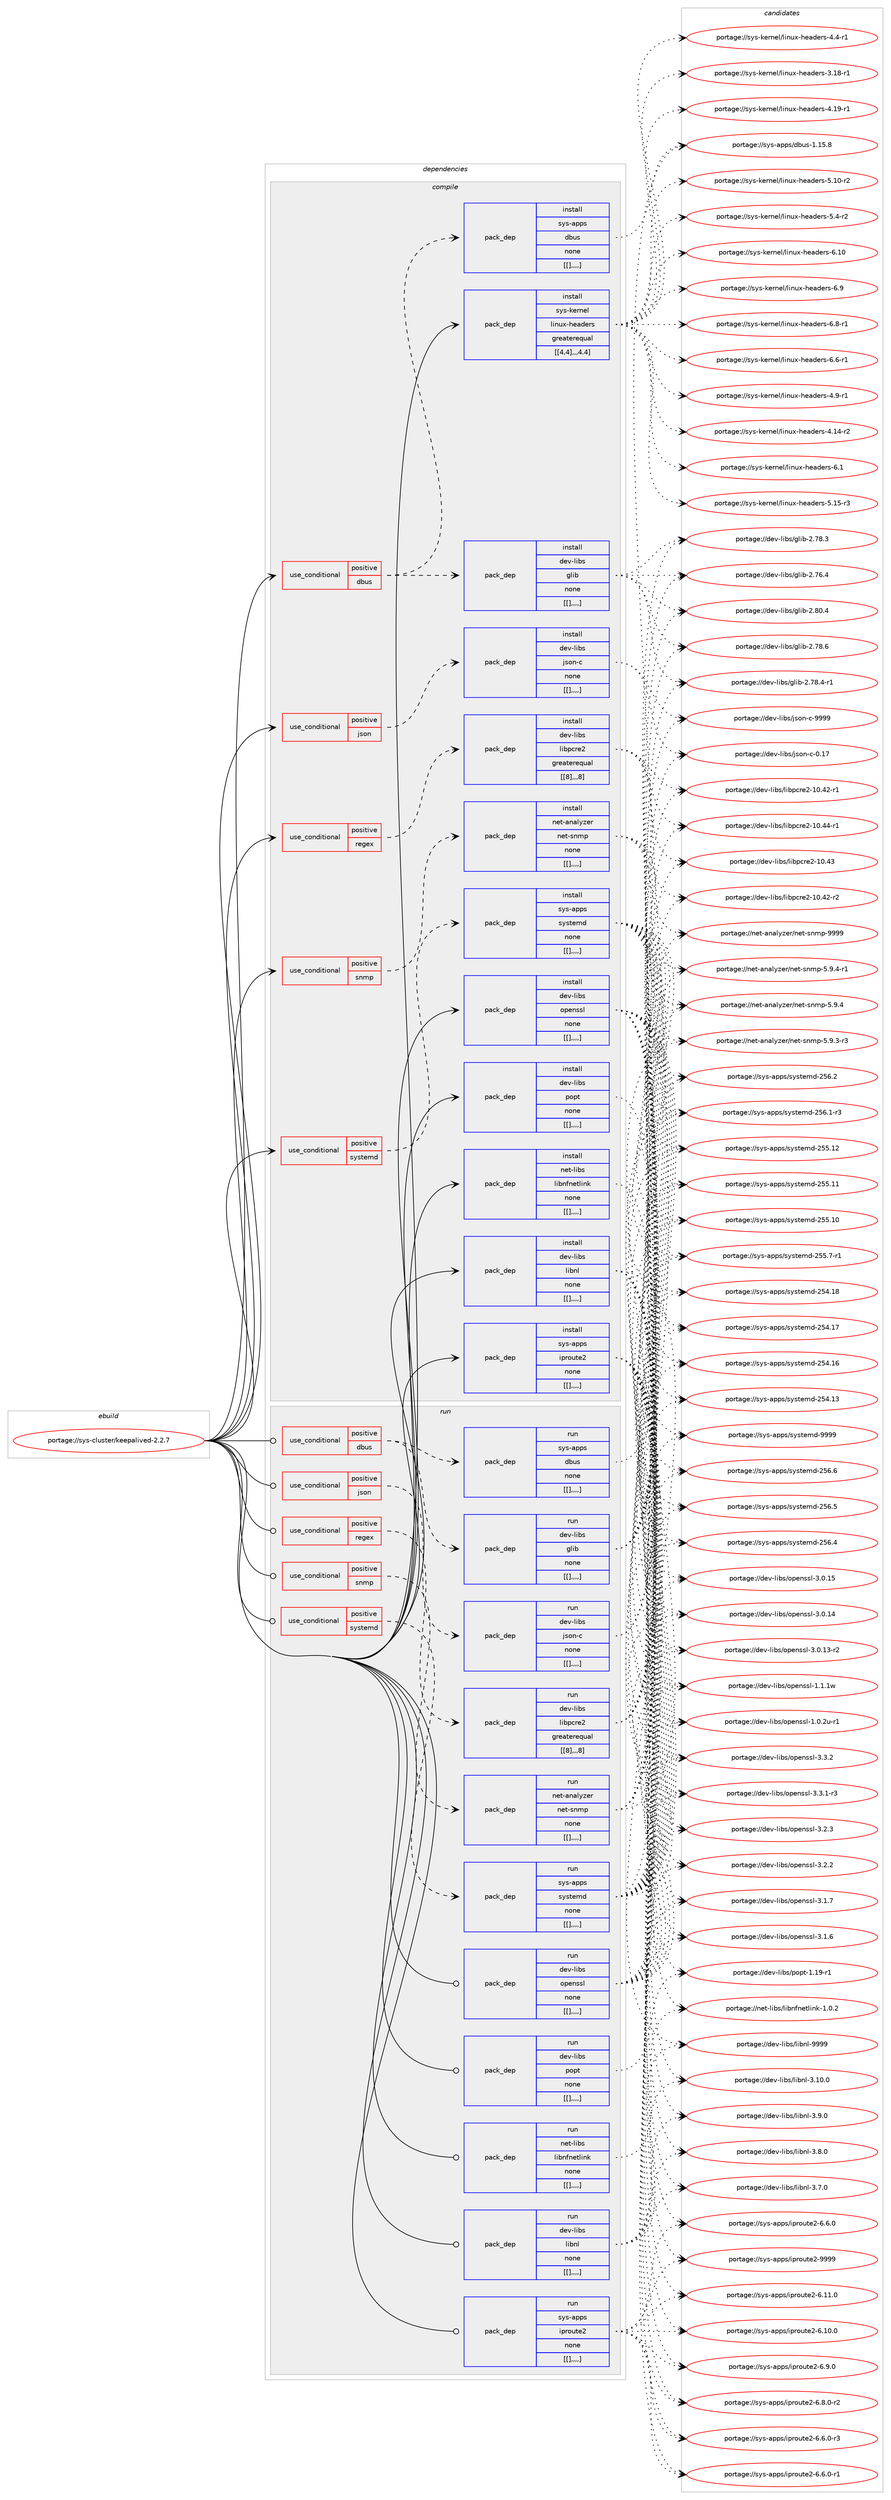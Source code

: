 digraph prolog {

# *************
# Graph options
# *************

newrank=true;
concentrate=true;
compound=true;
graph [rankdir=LR,fontname=Helvetica,fontsize=10,ranksep=1.5];#, ranksep=2.5, nodesep=0.2];
edge  [arrowhead=vee];
node  [fontname=Helvetica,fontsize=10];

# **********
# The ebuild
# **********

subgraph cluster_leftcol {
color=gray;
label=<<i>ebuild</i>>;
id [label="portage://sys-cluster/keepalived-2.2.7", color=red, width=4, href="../sys-cluster/keepalived-2.2.7.svg"];
}

# ****************
# The dependencies
# ****************

subgraph cluster_midcol {
color=gray;
label=<<i>dependencies</i>>;
subgraph cluster_compile {
fillcolor="#eeeeee";
style=filled;
label=<<i>compile</i>>;
subgraph cond8919 {
dependency23572 [label=<<TABLE BORDER="0" CELLBORDER="1" CELLSPACING="0" CELLPADDING="4"><TR><TD ROWSPAN="3" CELLPADDING="10">use_conditional</TD></TR><TR><TD>positive</TD></TR><TR><TD>dbus</TD></TR></TABLE>>, shape=none, color=red];
subgraph pack14589 {
dependency23573 [label=<<TABLE BORDER="0" CELLBORDER="1" CELLSPACING="0" CELLPADDING="4" WIDTH="220"><TR><TD ROWSPAN="6" CELLPADDING="30">pack_dep</TD></TR><TR><TD WIDTH="110">install</TD></TR><TR><TD>sys-apps</TD></TR><TR><TD>dbus</TD></TR><TR><TD>none</TD></TR><TR><TD>[[],,,,]</TD></TR></TABLE>>, shape=none, color=blue];
}
dependency23572:e -> dependency23573:w [weight=20,style="dashed",arrowhead="vee"];
subgraph pack14590 {
dependency23574 [label=<<TABLE BORDER="0" CELLBORDER="1" CELLSPACING="0" CELLPADDING="4" WIDTH="220"><TR><TD ROWSPAN="6" CELLPADDING="30">pack_dep</TD></TR><TR><TD WIDTH="110">install</TD></TR><TR><TD>dev-libs</TD></TR><TR><TD>glib</TD></TR><TR><TD>none</TD></TR><TR><TD>[[],,,,]</TD></TR></TABLE>>, shape=none, color=blue];
}
dependency23572:e -> dependency23574:w [weight=20,style="dashed",arrowhead="vee"];
}
id:e -> dependency23572:w [weight=20,style="solid",arrowhead="vee"];
subgraph cond8920 {
dependency23575 [label=<<TABLE BORDER="0" CELLBORDER="1" CELLSPACING="0" CELLPADDING="4"><TR><TD ROWSPAN="3" CELLPADDING="10">use_conditional</TD></TR><TR><TD>positive</TD></TR><TR><TD>json</TD></TR></TABLE>>, shape=none, color=red];
subgraph pack14591 {
dependency23576 [label=<<TABLE BORDER="0" CELLBORDER="1" CELLSPACING="0" CELLPADDING="4" WIDTH="220"><TR><TD ROWSPAN="6" CELLPADDING="30">pack_dep</TD></TR><TR><TD WIDTH="110">install</TD></TR><TR><TD>dev-libs</TD></TR><TR><TD>json-c</TD></TR><TR><TD>none</TD></TR><TR><TD>[[],,,,]</TD></TR></TABLE>>, shape=none, color=blue];
}
dependency23575:e -> dependency23576:w [weight=20,style="dashed",arrowhead="vee"];
}
id:e -> dependency23575:w [weight=20,style="solid",arrowhead="vee"];
subgraph cond8921 {
dependency23577 [label=<<TABLE BORDER="0" CELLBORDER="1" CELLSPACING="0" CELLPADDING="4"><TR><TD ROWSPAN="3" CELLPADDING="10">use_conditional</TD></TR><TR><TD>positive</TD></TR><TR><TD>regex</TD></TR></TABLE>>, shape=none, color=red];
subgraph pack14592 {
dependency23578 [label=<<TABLE BORDER="0" CELLBORDER="1" CELLSPACING="0" CELLPADDING="4" WIDTH="220"><TR><TD ROWSPAN="6" CELLPADDING="30">pack_dep</TD></TR><TR><TD WIDTH="110">install</TD></TR><TR><TD>dev-libs</TD></TR><TR><TD>libpcre2</TD></TR><TR><TD>greaterequal</TD></TR><TR><TD>[[8],,,8]</TD></TR></TABLE>>, shape=none, color=blue];
}
dependency23577:e -> dependency23578:w [weight=20,style="dashed",arrowhead="vee"];
}
id:e -> dependency23577:w [weight=20,style="solid",arrowhead="vee"];
subgraph cond8922 {
dependency23579 [label=<<TABLE BORDER="0" CELLBORDER="1" CELLSPACING="0" CELLPADDING="4"><TR><TD ROWSPAN="3" CELLPADDING="10">use_conditional</TD></TR><TR><TD>positive</TD></TR><TR><TD>snmp</TD></TR></TABLE>>, shape=none, color=red];
subgraph pack14593 {
dependency23580 [label=<<TABLE BORDER="0" CELLBORDER="1" CELLSPACING="0" CELLPADDING="4" WIDTH="220"><TR><TD ROWSPAN="6" CELLPADDING="30">pack_dep</TD></TR><TR><TD WIDTH="110">install</TD></TR><TR><TD>net-analyzer</TD></TR><TR><TD>net-snmp</TD></TR><TR><TD>none</TD></TR><TR><TD>[[],,,,]</TD></TR></TABLE>>, shape=none, color=blue];
}
dependency23579:e -> dependency23580:w [weight=20,style="dashed",arrowhead="vee"];
}
id:e -> dependency23579:w [weight=20,style="solid",arrowhead="vee"];
subgraph cond8923 {
dependency23581 [label=<<TABLE BORDER="0" CELLBORDER="1" CELLSPACING="0" CELLPADDING="4"><TR><TD ROWSPAN="3" CELLPADDING="10">use_conditional</TD></TR><TR><TD>positive</TD></TR><TR><TD>systemd</TD></TR></TABLE>>, shape=none, color=red];
subgraph pack14594 {
dependency23582 [label=<<TABLE BORDER="0" CELLBORDER="1" CELLSPACING="0" CELLPADDING="4" WIDTH="220"><TR><TD ROWSPAN="6" CELLPADDING="30">pack_dep</TD></TR><TR><TD WIDTH="110">install</TD></TR><TR><TD>sys-apps</TD></TR><TR><TD>systemd</TD></TR><TR><TD>none</TD></TR><TR><TD>[[],,,,]</TD></TR></TABLE>>, shape=none, color=blue];
}
dependency23581:e -> dependency23582:w [weight=20,style="dashed",arrowhead="vee"];
}
id:e -> dependency23581:w [weight=20,style="solid",arrowhead="vee"];
subgraph pack14595 {
dependency23583 [label=<<TABLE BORDER="0" CELLBORDER="1" CELLSPACING="0" CELLPADDING="4" WIDTH="220"><TR><TD ROWSPAN="6" CELLPADDING="30">pack_dep</TD></TR><TR><TD WIDTH="110">install</TD></TR><TR><TD>dev-libs</TD></TR><TR><TD>libnl</TD></TR><TR><TD>none</TD></TR><TR><TD>[[],,,,]</TD></TR></TABLE>>, shape=none, color=blue];
}
id:e -> dependency23583:w [weight=20,style="solid",arrowhead="vee"];
subgraph pack14596 {
dependency23584 [label=<<TABLE BORDER="0" CELLBORDER="1" CELLSPACING="0" CELLPADDING="4" WIDTH="220"><TR><TD ROWSPAN="6" CELLPADDING="30">pack_dep</TD></TR><TR><TD WIDTH="110">install</TD></TR><TR><TD>dev-libs</TD></TR><TR><TD>openssl</TD></TR><TR><TD>none</TD></TR><TR><TD>[[],,,,]</TD></TR></TABLE>>, shape=none, color=blue];
}
id:e -> dependency23584:w [weight=20,style="solid",arrowhead="vee"];
subgraph pack14597 {
dependency23585 [label=<<TABLE BORDER="0" CELLBORDER="1" CELLSPACING="0" CELLPADDING="4" WIDTH="220"><TR><TD ROWSPAN="6" CELLPADDING="30">pack_dep</TD></TR><TR><TD WIDTH="110">install</TD></TR><TR><TD>dev-libs</TD></TR><TR><TD>popt</TD></TR><TR><TD>none</TD></TR><TR><TD>[[],,,,]</TD></TR></TABLE>>, shape=none, color=blue];
}
id:e -> dependency23585:w [weight=20,style="solid",arrowhead="vee"];
subgraph pack14598 {
dependency23586 [label=<<TABLE BORDER="0" CELLBORDER="1" CELLSPACING="0" CELLPADDING="4" WIDTH="220"><TR><TD ROWSPAN="6" CELLPADDING="30">pack_dep</TD></TR><TR><TD WIDTH="110">install</TD></TR><TR><TD>net-libs</TD></TR><TR><TD>libnfnetlink</TD></TR><TR><TD>none</TD></TR><TR><TD>[[],,,,]</TD></TR></TABLE>>, shape=none, color=blue];
}
id:e -> dependency23586:w [weight=20,style="solid",arrowhead="vee"];
subgraph pack14599 {
dependency23587 [label=<<TABLE BORDER="0" CELLBORDER="1" CELLSPACING="0" CELLPADDING="4" WIDTH="220"><TR><TD ROWSPAN="6" CELLPADDING="30">pack_dep</TD></TR><TR><TD WIDTH="110">install</TD></TR><TR><TD>sys-apps</TD></TR><TR><TD>iproute2</TD></TR><TR><TD>none</TD></TR><TR><TD>[[],,,,]</TD></TR></TABLE>>, shape=none, color=blue];
}
id:e -> dependency23587:w [weight=20,style="solid",arrowhead="vee"];
subgraph pack14600 {
dependency23588 [label=<<TABLE BORDER="0" CELLBORDER="1" CELLSPACING="0" CELLPADDING="4" WIDTH="220"><TR><TD ROWSPAN="6" CELLPADDING="30">pack_dep</TD></TR><TR><TD WIDTH="110">install</TD></TR><TR><TD>sys-kernel</TD></TR><TR><TD>linux-headers</TD></TR><TR><TD>greaterequal</TD></TR><TR><TD>[[4,4],,,4.4]</TD></TR></TABLE>>, shape=none, color=blue];
}
id:e -> dependency23588:w [weight=20,style="solid",arrowhead="vee"];
}
subgraph cluster_compileandrun {
fillcolor="#eeeeee";
style=filled;
label=<<i>compile and run</i>>;
}
subgraph cluster_run {
fillcolor="#eeeeee";
style=filled;
label=<<i>run</i>>;
subgraph cond8924 {
dependency23589 [label=<<TABLE BORDER="0" CELLBORDER="1" CELLSPACING="0" CELLPADDING="4"><TR><TD ROWSPAN="3" CELLPADDING="10">use_conditional</TD></TR><TR><TD>positive</TD></TR><TR><TD>dbus</TD></TR></TABLE>>, shape=none, color=red];
subgraph pack14601 {
dependency23590 [label=<<TABLE BORDER="0" CELLBORDER="1" CELLSPACING="0" CELLPADDING="4" WIDTH="220"><TR><TD ROWSPAN="6" CELLPADDING="30">pack_dep</TD></TR><TR><TD WIDTH="110">run</TD></TR><TR><TD>sys-apps</TD></TR><TR><TD>dbus</TD></TR><TR><TD>none</TD></TR><TR><TD>[[],,,,]</TD></TR></TABLE>>, shape=none, color=blue];
}
dependency23589:e -> dependency23590:w [weight=20,style="dashed",arrowhead="vee"];
subgraph pack14602 {
dependency23591 [label=<<TABLE BORDER="0" CELLBORDER="1" CELLSPACING="0" CELLPADDING="4" WIDTH="220"><TR><TD ROWSPAN="6" CELLPADDING="30">pack_dep</TD></TR><TR><TD WIDTH="110">run</TD></TR><TR><TD>dev-libs</TD></TR><TR><TD>glib</TD></TR><TR><TD>none</TD></TR><TR><TD>[[],,,,]</TD></TR></TABLE>>, shape=none, color=blue];
}
dependency23589:e -> dependency23591:w [weight=20,style="dashed",arrowhead="vee"];
}
id:e -> dependency23589:w [weight=20,style="solid",arrowhead="odot"];
subgraph cond8925 {
dependency23592 [label=<<TABLE BORDER="0" CELLBORDER="1" CELLSPACING="0" CELLPADDING="4"><TR><TD ROWSPAN="3" CELLPADDING="10">use_conditional</TD></TR><TR><TD>positive</TD></TR><TR><TD>json</TD></TR></TABLE>>, shape=none, color=red];
subgraph pack14603 {
dependency23593 [label=<<TABLE BORDER="0" CELLBORDER="1" CELLSPACING="0" CELLPADDING="4" WIDTH="220"><TR><TD ROWSPAN="6" CELLPADDING="30">pack_dep</TD></TR><TR><TD WIDTH="110">run</TD></TR><TR><TD>dev-libs</TD></TR><TR><TD>json-c</TD></TR><TR><TD>none</TD></TR><TR><TD>[[],,,,]</TD></TR></TABLE>>, shape=none, color=blue];
}
dependency23592:e -> dependency23593:w [weight=20,style="dashed",arrowhead="vee"];
}
id:e -> dependency23592:w [weight=20,style="solid",arrowhead="odot"];
subgraph cond8926 {
dependency23594 [label=<<TABLE BORDER="0" CELLBORDER="1" CELLSPACING="0" CELLPADDING="4"><TR><TD ROWSPAN="3" CELLPADDING="10">use_conditional</TD></TR><TR><TD>positive</TD></TR><TR><TD>regex</TD></TR></TABLE>>, shape=none, color=red];
subgraph pack14604 {
dependency23595 [label=<<TABLE BORDER="0" CELLBORDER="1" CELLSPACING="0" CELLPADDING="4" WIDTH="220"><TR><TD ROWSPAN="6" CELLPADDING="30">pack_dep</TD></TR><TR><TD WIDTH="110">run</TD></TR><TR><TD>dev-libs</TD></TR><TR><TD>libpcre2</TD></TR><TR><TD>greaterequal</TD></TR><TR><TD>[[8],,,8]</TD></TR></TABLE>>, shape=none, color=blue];
}
dependency23594:e -> dependency23595:w [weight=20,style="dashed",arrowhead="vee"];
}
id:e -> dependency23594:w [weight=20,style="solid",arrowhead="odot"];
subgraph cond8927 {
dependency23596 [label=<<TABLE BORDER="0" CELLBORDER="1" CELLSPACING="0" CELLPADDING="4"><TR><TD ROWSPAN="3" CELLPADDING="10">use_conditional</TD></TR><TR><TD>positive</TD></TR><TR><TD>snmp</TD></TR></TABLE>>, shape=none, color=red];
subgraph pack14605 {
dependency23597 [label=<<TABLE BORDER="0" CELLBORDER="1" CELLSPACING="0" CELLPADDING="4" WIDTH="220"><TR><TD ROWSPAN="6" CELLPADDING="30">pack_dep</TD></TR><TR><TD WIDTH="110">run</TD></TR><TR><TD>net-analyzer</TD></TR><TR><TD>net-snmp</TD></TR><TR><TD>none</TD></TR><TR><TD>[[],,,,]</TD></TR></TABLE>>, shape=none, color=blue];
}
dependency23596:e -> dependency23597:w [weight=20,style="dashed",arrowhead="vee"];
}
id:e -> dependency23596:w [weight=20,style="solid",arrowhead="odot"];
subgraph cond8928 {
dependency23598 [label=<<TABLE BORDER="0" CELLBORDER="1" CELLSPACING="0" CELLPADDING="4"><TR><TD ROWSPAN="3" CELLPADDING="10">use_conditional</TD></TR><TR><TD>positive</TD></TR><TR><TD>systemd</TD></TR></TABLE>>, shape=none, color=red];
subgraph pack14606 {
dependency23599 [label=<<TABLE BORDER="0" CELLBORDER="1" CELLSPACING="0" CELLPADDING="4" WIDTH="220"><TR><TD ROWSPAN="6" CELLPADDING="30">pack_dep</TD></TR><TR><TD WIDTH="110">run</TD></TR><TR><TD>sys-apps</TD></TR><TR><TD>systemd</TD></TR><TR><TD>none</TD></TR><TR><TD>[[],,,,]</TD></TR></TABLE>>, shape=none, color=blue];
}
dependency23598:e -> dependency23599:w [weight=20,style="dashed",arrowhead="vee"];
}
id:e -> dependency23598:w [weight=20,style="solid",arrowhead="odot"];
subgraph pack14607 {
dependency23600 [label=<<TABLE BORDER="0" CELLBORDER="1" CELLSPACING="0" CELLPADDING="4" WIDTH="220"><TR><TD ROWSPAN="6" CELLPADDING="30">pack_dep</TD></TR><TR><TD WIDTH="110">run</TD></TR><TR><TD>dev-libs</TD></TR><TR><TD>libnl</TD></TR><TR><TD>none</TD></TR><TR><TD>[[],,,,]</TD></TR></TABLE>>, shape=none, color=blue];
}
id:e -> dependency23600:w [weight=20,style="solid",arrowhead="odot"];
subgraph pack14608 {
dependency23601 [label=<<TABLE BORDER="0" CELLBORDER="1" CELLSPACING="0" CELLPADDING="4" WIDTH="220"><TR><TD ROWSPAN="6" CELLPADDING="30">pack_dep</TD></TR><TR><TD WIDTH="110">run</TD></TR><TR><TD>dev-libs</TD></TR><TR><TD>openssl</TD></TR><TR><TD>none</TD></TR><TR><TD>[[],,,,]</TD></TR></TABLE>>, shape=none, color=blue];
}
id:e -> dependency23601:w [weight=20,style="solid",arrowhead="odot"];
subgraph pack14609 {
dependency23602 [label=<<TABLE BORDER="0" CELLBORDER="1" CELLSPACING="0" CELLPADDING="4" WIDTH="220"><TR><TD ROWSPAN="6" CELLPADDING="30">pack_dep</TD></TR><TR><TD WIDTH="110">run</TD></TR><TR><TD>dev-libs</TD></TR><TR><TD>popt</TD></TR><TR><TD>none</TD></TR><TR><TD>[[],,,,]</TD></TR></TABLE>>, shape=none, color=blue];
}
id:e -> dependency23602:w [weight=20,style="solid",arrowhead="odot"];
subgraph pack14610 {
dependency23603 [label=<<TABLE BORDER="0" CELLBORDER="1" CELLSPACING="0" CELLPADDING="4" WIDTH="220"><TR><TD ROWSPAN="6" CELLPADDING="30">pack_dep</TD></TR><TR><TD WIDTH="110">run</TD></TR><TR><TD>net-libs</TD></TR><TR><TD>libnfnetlink</TD></TR><TR><TD>none</TD></TR><TR><TD>[[],,,,]</TD></TR></TABLE>>, shape=none, color=blue];
}
id:e -> dependency23603:w [weight=20,style="solid",arrowhead="odot"];
subgraph pack14611 {
dependency23604 [label=<<TABLE BORDER="0" CELLBORDER="1" CELLSPACING="0" CELLPADDING="4" WIDTH="220"><TR><TD ROWSPAN="6" CELLPADDING="30">pack_dep</TD></TR><TR><TD WIDTH="110">run</TD></TR><TR><TD>sys-apps</TD></TR><TR><TD>iproute2</TD></TR><TR><TD>none</TD></TR><TR><TD>[[],,,,]</TD></TR></TABLE>>, shape=none, color=blue];
}
id:e -> dependency23604:w [weight=20,style="solid",arrowhead="odot"];
}
}

# **************
# The candidates
# **************

subgraph cluster_choices {
rank=same;
color=gray;
label=<<i>candidates</i>>;

subgraph choice14589 {
color=black;
nodesep=1;
choice1151211154597112112115471009811711545494649534656 [label="portage://sys-apps/dbus-1.15.8", color=red, width=4,href="../sys-apps/dbus-1.15.8.svg"];
dependency23573:e -> choice1151211154597112112115471009811711545494649534656:w [style=dotted,weight="100"];
}
subgraph choice14590 {
color=black;
nodesep=1;
choice1001011184510810598115471031081059845504656484652 [label="portage://dev-libs/glib-2.80.4", color=red, width=4,href="../dev-libs/glib-2.80.4.svg"];
choice1001011184510810598115471031081059845504655564654 [label="portage://dev-libs/glib-2.78.6", color=red, width=4,href="../dev-libs/glib-2.78.6.svg"];
choice10010111845108105981154710310810598455046555646524511449 [label="portage://dev-libs/glib-2.78.4-r1", color=red, width=4,href="../dev-libs/glib-2.78.4-r1.svg"];
choice1001011184510810598115471031081059845504655564651 [label="portage://dev-libs/glib-2.78.3", color=red, width=4,href="../dev-libs/glib-2.78.3.svg"];
choice1001011184510810598115471031081059845504655544652 [label="portage://dev-libs/glib-2.76.4", color=red, width=4,href="../dev-libs/glib-2.76.4.svg"];
dependency23574:e -> choice1001011184510810598115471031081059845504656484652:w [style=dotted,weight="100"];
dependency23574:e -> choice1001011184510810598115471031081059845504655564654:w [style=dotted,weight="100"];
dependency23574:e -> choice10010111845108105981154710310810598455046555646524511449:w [style=dotted,weight="100"];
dependency23574:e -> choice1001011184510810598115471031081059845504655564651:w [style=dotted,weight="100"];
dependency23574:e -> choice1001011184510810598115471031081059845504655544652:w [style=dotted,weight="100"];
}
subgraph choice14591 {
color=black;
nodesep=1;
choice10010111845108105981154710611511111045994557575757 [label="portage://dev-libs/json-c-9999", color=red, width=4,href="../dev-libs/json-c-9999.svg"];
choice10010111845108105981154710611511111045994548464955 [label="portage://dev-libs/json-c-0.17", color=red, width=4,href="../dev-libs/json-c-0.17.svg"];
dependency23576:e -> choice10010111845108105981154710611511111045994557575757:w [style=dotted,weight="100"];
dependency23576:e -> choice10010111845108105981154710611511111045994548464955:w [style=dotted,weight="100"];
}
subgraph choice14592 {
color=black;
nodesep=1;
choice1001011184510810598115471081059811299114101504549484652524511449 [label="portage://dev-libs/libpcre2-10.44-r1", color=red, width=4,href="../dev-libs/libpcre2-10.44-r1.svg"];
choice100101118451081059811547108105981129911410150454948465251 [label="portage://dev-libs/libpcre2-10.43", color=red, width=4,href="../dev-libs/libpcre2-10.43.svg"];
choice1001011184510810598115471081059811299114101504549484652504511450 [label="portage://dev-libs/libpcre2-10.42-r2", color=red, width=4,href="../dev-libs/libpcre2-10.42-r2.svg"];
choice1001011184510810598115471081059811299114101504549484652504511449 [label="portage://dev-libs/libpcre2-10.42-r1", color=red, width=4,href="../dev-libs/libpcre2-10.42-r1.svg"];
dependency23578:e -> choice1001011184510810598115471081059811299114101504549484652524511449:w [style=dotted,weight="100"];
dependency23578:e -> choice100101118451081059811547108105981129911410150454948465251:w [style=dotted,weight="100"];
dependency23578:e -> choice1001011184510810598115471081059811299114101504549484652504511450:w [style=dotted,weight="100"];
dependency23578:e -> choice1001011184510810598115471081059811299114101504549484652504511449:w [style=dotted,weight="100"];
}
subgraph choice14593 {
color=black;
nodesep=1;
choice11010111645971109710812112210111447110101116451151101091124557575757 [label="portage://net-analyzer/net-snmp-9999", color=red, width=4,href="../net-analyzer/net-snmp-9999.svg"];
choice11010111645971109710812112210111447110101116451151101091124553465746524511449 [label="portage://net-analyzer/net-snmp-5.9.4-r1", color=red, width=4,href="../net-analyzer/net-snmp-5.9.4-r1.svg"];
choice1101011164597110971081211221011144711010111645115110109112455346574652 [label="portage://net-analyzer/net-snmp-5.9.4", color=red, width=4,href="../net-analyzer/net-snmp-5.9.4.svg"];
choice11010111645971109710812112210111447110101116451151101091124553465746514511451 [label="portage://net-analyzer/net-snmp-5.9.3-r3", color=red, width=4,href="../net-analyzer/net-snmp-5.9.3-r3.svg"];
dependency23580:e -> choice11010111645971109710812112210111447110101116451151101091124557575757:w [style=dotted,weight="100"];
dependency23580:e -> choice11010111645971109710812112210111447110101116451151101091124553465746524511449:w [style=dotted,weight="100"];
dependency23580:e -> choice1101011164597110971081211221011144711010111645115110109112455346574652:w [style=dotted,weight="100"];
dependency23580:e -> choice11010111645971109710812112210111447110101116451151101091124553465746514511451:w [style=dotted,weight="100"];
}
subgraph choice14594 {
color=black;
nodesep=1;
choice1151211154597112112115471151211151161011091004557575757 [label="portage://sys-apps/systemd-9999", color=red, width=4,href="../sys-apps/systemd-9999.svg"];
choice115121115459711211211547115121115116101109100455053544654 [label="portage://sys-apps/systemd-256.6", color=red, width=4,href="../sys-apps/systemd-256.6.svg"];
choice115121115459711211211547115121115116101109100455053544653 [label="portage://sys-apps/systemd-256.5", color=red, width=4,href="../sys-apps/systemd-256.5.svg"];
choice115121115459711211211547115121115116101109100455053544652 [label="portage://sys-apps/systemd-256.4", color=red, width=4,href="../sys-apps/systemd-256.4.svg"];
choice115121115459711211211547115121115116101109100455053544650 [label="portage://sys-apps/systemd-256.2", color=red, width=4,href="../sys-apps/systemd-256.2.svg"];
choice1151211154597112112115471151211151161011091004550535446494511451 [label="portage://sys-apps/systemd-256.1-r3", color=red, width=4,href="../sys-apps/systemd-256.1-r3.svg"];
choice11512111545971121121154711512111511610110910045505353464950 [label="portage://sys-apps/systemd-255.12", color=red, width=4,href="../sys-apps/systemd-255.12.svg"];
choice11512111545971121121154711512111511610110910045505353464949 [label="portage://sys-apps/systemd-255.11", color=red, width=4,href="../sys-apps/systemd-255.11.svg"];
choice11512111545971121121154711512111511610110910045505353464948 [label="portage://sys-apps/systemd-255.10", color=red, width=4,href="../sys-apps/systemd-255.10.svg"];
choice1151211154597112112115471151211151161011091004550535346554511449 [label="portage://sys-apps/systemd-255.7-r1", color=red, width=4,href="../sys-apps/systemd-255.7-r1.svg"];
choice11512111545971121121154711512111511610110910045505352464956 [label="portage://sys-apps/systemd-254.18", color=red, width=4,href="../sys-apps/systemd-254.18.svg"];
choice11512111545971121121154711512111511610110910045505352464955 [label="portage://sys-apps/systemd-254.17", color=red, width=4,href="../sys-apps/systemd-254.17.svg"];
choice11512111545971121121154711512111511610110910045505352464954 [label="portage://sys-apps/systemd-254.16", color=red, width=4,href="../sys-apps/systemd-254.16.svg"];
choice11512111545971121121154711512111511610110910045505352464951 [label="portage://sys-apps/systemd-254.13", color=red, width=4,href="../sys-apps/systemd-254.13.svg"];
dependency23582:e -> choice1151211154597112112115471151211151161011091004557575757:w [style=dotted,weight="100"];
dependency23582:e -> choice115121115459711211211547115121115116101109100455053544654:w [style=dotted,weight="100"];
dependency23582:e -> choice115121115459711211211547115121115116101109100455053544653:w [style=dotted,weight="100"];
dependency23582:e -> choice115121115459711211211547115121115116101109100455053544652:w [style=dotted,weight="100"];
dependency23582:e -> choice115121115459711211211547115121115116101109100455053544650:w [style=dotted,weight="100"];
dependency23582:e -> choice1151211154597112112115471151211151161011091004550535446494511451:w [style=dotted,weight="100"];
dependency23582:e -> choice11512111545971121121154711512111511610110910045505353464950:w [style=dotted,weight="100"];
dependency23582:e -> choice11512111545971121121154711512111511610110910045505353464949:w [style=dotted,weight="100"];
dependency23582:e -> choice11512111545971121121154711512111511610110910045505353464948:w [style=dotted,weight="100"];
dependency23582:e -> choice1151211154597112112115471151211151161011091004550535346554511449:w [style=dotted,weight="100"];
dependency23582:e -> choice11512111545971121121154711512111511610110910045505352464956:w [style=dotted,weight="100"];
dependency23582:e -> choice11512111545971121121154711512111511610110910045505352464955:w [style=dotted,weight="100"];
dependency23582:e -> choice11512111545971121121154711512111511610110910045505352464954:w [style=dotted,weight="100"];
dependency23582:e -> choice11512111545971121121154711512111511610110910045505352464951:w [style=dotted,weight="100"];
}
subgraph choice14595 {
color=black;
nodesep=1;
choice100101118451081059811547108105981101084557575757 [label="portage://dev-libs/libnl-9999", color=red, width=4,href="../dev-libs/libnl-9999.svg"];
choice1001011184510810598115471081059811010845514649484648 [label="portage://dev-libs/libnl-3.10.0", color=red, width=4,href="../dev-libs/libnl-3.10.0.svg"];
choice10010111845108105981154710810598110108455146574648 [label="portage://dev-libs/libnl-3.9.0", color=red, width=4,href="../dev-libs/libnl-3.9.0.svg"];
choice10010111845108105981154710810598110108455146564648 [label="portage://dev-libs/libnl-3.8.0", color=red, width=4,href="../dev-libs/libnl-3.8.0.svg"];
choice10010111845108105981154710810598110108455146554648 [label="portage://dev-libs/libnl-3.7.0", color=red, width=4,href="../dev-libs/libnl-3.7.0.svg"];
dependency23583:e -> choice100101118451081059811547108105981101084557575757:w [style=dotted,weight="100"];
dependency23583:e -> choice1001011184510810598115471081059811010845514649484648:w [style=dotted,weight="100"];
dependency23583:e -> choice10010111845108105981154710810598110108455146574648:w [style=dotted,weight="100"];
dependency23583:e -> choice10010111845108105981154710810598110108455146564648:w [style=dotted,weight="100"];
dependency23583:e -> choice10010111845108105981154710810598110108455146554648:w [style=dotted,weight="100"];
}
subgraph choice14596 {
color=black;
nodesep=1;
choice100101118451081059811547111112101110115115108455146514650 [label="portage://dev-libs/openssl-3.3.2", color=red, width=4,href="../dev-libs/openssl-3.3.2.svg"];
choice1001011184510810598115471111121011101151151084551465146494511451 [label="portage://dev-libs/openssl-3.3.1-r3", color=red, width=4,href="../dev-libs/openssl-3.3.1-r3.svg"];
choice100101118451081059811547111112101110115115108455146504651 [label="portage://dev-libs/openssl-3.2.3", color=red, width=4,href="../dev-libs/openssl-3.2.3.svg"];
choice100101118451081059811547111112101110115115108455146504650 [label="portage://dev-libs/openssl-3.2.2", color=red, width=4,href="../dev-libs/openssl-3.2.2.svg"];
choice100101118451081059811547111112101110115115108455146494655 [label="portage://dev-libs/openssl-3.1.7", color=red, width=4,href="../dev-libs/openssl-3.1.7.svg"];
choice100101118451081059811547111112101110115115108455146494654 [label="portage://dev-libs/openssl-3.1.6", color=red, width=4,href="../dev-libs/openssl-3.1.6.svg"];
choice10010111845108105981154711111210111011511510845514648464953 [label="portage://dev-libs/openssl-3.0.15", color=red, width=4,href="../dev-libs/openssl-3.0.15.svg"];
choice10010111845108105981154711111210111011511510845514648464952 [label="portage://dev-libs/openssl-3.0.14", color=red, width=4,href="../dev-libs/openssl-3.0.14.svg"];
choice100101118451081059811547111112101110115115108455146484649514511450 [label="portage://dev-libs/openssl-3.0.13-r2", color=red, width=4,href="../dev-libs/openssl-3.0.13-r2.svg"];
choice100101118451081059811547111112101110115115108454946494649119 [label="portage://dev-libs/openssl-1.1.1w", color=red, width=4,href="../dev-libs/openssl-1.1.1w.svg"];
choice1001011184510810598115471111121011101151151084549464846501174511449 [label="portage://dev-libs/openssl-1.0.2u-r1", color=red, width=4,href="../dev-libs/openssl-1.0.2u-r1.svg"];
dependency23584:e -> choice100101118451081059811547111112101110115115108455146514650:w [style=dotted,weight="100"];
dependency23584:e -> choice1001011184510810598115471111121011101151151084551465146494511451:w [style=dotted,weight="100"];
dependency23584:e -> choice100101118451081059811547111112101110115115108455146504651:w [style=dotted,weight="100"];
dependency23584:e -> choice100101118451081059811547111112101110115115108455146504650:w [style=dotted,weight="100"];
dependency23584:e -> choice100101118451081059811547111112101110115115108455146494655:w [style=dotted,weight="100"];
dependency23584:e -> choice100101118451081059811547111112101110115115108455146494654:w [style=dotted,weight="100"];
dependency23584:e -> choice10010111845108105981154711111210111011511510845514648464953:w [style=dotted,weight="100"];
dependency23584:e -> choice10010111845108105981154711111210111011511510845514648464952:w [style=dotted,weight="100"];
dependency23584:e -> choice100101118451081059811547111112101110115115108455146484649514511450:w [style=dotted,weight="100"];
dependency23584:e -> choice100101118451081059811547111112101110115115108454946494649119:w [style=dotted,weight="100"];
dependency23584:e -> choice1001011184510810598115471111121011101151151084549464846501174511449:w [style=dotted,weight="100"];
}
subgraph choice14597 {
color=black;
nodesep=1;
choice10010111845108105981154711211111211645494649574511449 [label="portage://dev-libs/popt-1.19-r1", color=red, width=4,href="../dev-libs/popt-1.19-r1.svg"];
dependency23585:e -> choice10010111845108105981154711211111211645494649574511449:w [style=dotted,weight="100"];
}
subgraph choice14598 {
color=black;
nodesep=1;
choice11010111645108105981154710810598110102110101116108105110107454946484650 [label="portage://net-libs/libnfnetlink-1.0.2", color=red, width=4,href="../net-libs/libnfnetlink-1.0.2.svg"];
dependency23586:e -> choice11010111645108105981154710810598110102110101116108105110107454946484650:w [style=dotted,weight="100"];
}
subgraph choice14599 {
color=black;
nodesep=1;
choice115121115459711211211547105112114111117116101504557575757 [label="portage://sys-apps/iproute2-9999", color=red, width=4,href="../sys-apps/iproute2-9999.svg"];
choice1151211154597112112115471051121141111171161015045544649494648 [label="portage://sys-apps/iproute2-6.11.0", color=red, width=4,href="../sys-apps/iproute2-6.11.0.svg"];
choice1151211154597112112115471051121141111171161015045544649484648 [label="portage://sys-apps/iproute2-6.10.0", color=red, width=4,href="../sys-apps/iproute2-6.10.0.svg"];
choice11512111545971121121154710511211411111711610150455446574648 [label="portage://sys-apps/iproute2-6.9.0", color=red, width=4,href="../sys-apps/iproute2-6.9.0.svg"];
choice115121115459711211211547105112114111117116101504554465646484511450 [label="portage://sys-apps/iproute2-6.8.0-r2", color=red, width=4,href="../sys-apps/iproute2-6.8.0-r2.svg"];
choice115121115459711211211547105112114111117116101504554465446484511451 [label="portage://sys-apps/iproute2-6.6.0-r3", color=red, width=4,href="../sys-apps/iproute2-6.6.0-r3.svg"];
choice115121115459711211211547105112114111117116101504554465446484511449 [label="portage://sys-apps/iproute2-6.6.0-r1", color=red, width=4,href="../sys-apps/iproute2-6.6.0-r1.svg"];
choice11512111545971121121154710511211411111711610150455446544648 [label="portage://sys-apps/iproute2-6.6.0", color=red, width=4,href="../sys-apps/iproute2-6.6.0.svg"];
dependency23587:e -> choice115121115459711211211547105112114111117116101504557575757:w [style=dotted,weight="100"];
dependency23587:e -> choice1151211154597112112115471051121141111171161015045544649494648:w [style=dotted,weight="100"];
dependency23587:e -> choice1151211154597112112115471051121141111171161015045544649484648:w [style=dotted,weight="100"];
dependency23587:e -> choice11512111545971121121154710511211411111711610150455446574648:w [style=dotted,weight="100"];
dependency23587:e -> choice115121115459711211211547105112114111117116101504554465646484511450:w [style=dotted,weight="100"];
dependency23587:e -> choice115121115459711211211547105112114111117116101504554465446484511451:w [style=dotted,weight="100"];
dependency23587:e -> choice115121115459711211211547105112114111117116101504554465446484511449:w [style=dotted,weight="100"];
dependency23587:e -> choice11512111545971121121154710511211411111711610150455446544648:w [style=dotted,weight="100"];
}
subgraph choice14600 {
color=black;
nodesep=1;
choice115121115451071011141101011084710810511011712045104101971001011141154554464948 [label="portage://sys-kernel/linux-headers-6.10", color=red, width=4,href="../sys-kernel/linux-headers-6.10.svg"];
choice1151211154510710111411010110847108105110117120451041019710010111411545544657 [label="portage://sys-kernel/linux-headers-6.9", color=red, width=4,href="../sys-kernel/linux-headers-6.9.svg"];
choice11512111545107101114110101108471081051101171204510410197100101114115455446564511449 [label="portage://sys-kernel/linux-headers-6.8-r1", color=red, width=4,href="../sys-kernel/linux-headers-6.8-r1.svg"];
choice11512111545107101114110101108471081051101171204510410197100101114115455446544511449 [label="portage://sys-kernel/linux-headers-6.6-r1", color=red, width=4,href="../sys-kernel/linux-headers-6.6-r1.svg"];
choice1151211154510710111411010110847108105110117120451041019710010111411545544649 [label="portage://sys-kernel/linux-headers-6.1", color=red, width=4,href="../sys-kernel/linux-headers-6.1.svg"];
choice1151211154510710111411010110847108105110117120451041019710010111411545534649534511451 [label="portage://sys-kernel/linux-headers-5.15-r3", color=red, width=4,href="../sys-kernel/linux-headers-5.15-r3.svg"];
choice1151211154510710111411010110847108105110117120451041019710010111411545534649484511450 [label="portage://sys-kernel/linux-headers-5.10-r2", color=red, width=4,href="../sys-kernel/linux-headers-5.10-r2.svg"];
choice11512111545107101114110101108471081051101171204510410197100101114115455346524511450 [label="portage://sys-kernel/linux-headers-5.4-r2", color=red, width=4,href="../sys-kernel/linux-headers-5.4-r2.svg"];
choice1151211154510710111411010110847108105110117120451041019710010111411545524649574511449 [label="portage://sys-kernel/linux-headers-4.19-r1", color=red, width=4,href="../sys-kernel/linux-headers-4.19-r1.svg"];
choice1151211154510710111411010110847108105110117120451041019710010111411545524649524511450 [label="portage://sys-kernel/linux-headers-4.14-r2", color=red, width=4,href="../sys-kernel/linux-headers-4.14-r2.svg"];
choice11512111545107101114110101108471081051101171204510410197100101114115455246574511449 [label="portage://sys-kernel/linux-headers-4.9-r1", color=red, width=4,href="../sys-kernel/linux-headers-4.9-r1.svg"];
choice11512111545107101114110101108471081051101171204510410197100101114115455246524511449 [label="portage://sys-kernel/linux-headers-4.4-r1", color=red, width=4,href="../sys-kernel/linux-headers-4.4-r1.svg"];
choice1151211154510710111411010110847108105110117120451041019710010111411545514649564511449 [label="portage://sys-kernel/linux-headers-3.18-r1", color=red, width=4,href="../sys-kernel/linux-headers-3.18-r1.svg"];
dependency23588:e -> choice115121115451071011141101011084710810511011712045104101971001011141154554464948:w [style=dotted,weight="100"];
dependency23588:e -> choice1151211154510710111411010110847108105110117120451041019710010111411545544657:w [style=dotted,weight="100"];
dependency23588:e -> choice11512111545107101114110101108471081051101171204510410197100101114115455446564511449:w [style=dotted,weight="100"];
dependency23588:e -> choice11512111545107101114110101108471081051101171204510410197100101114115455446544511449:w [style=dotted,weight="100"];
dependency23588:e -> choice1151211154510710111411010110847108105110117120451041019710010111411545544649:w [style=dotted,weight="100"];
dependency23588:e -> choice1151211154510710111411010110847108105110117120451041019710010111411545534649534511451:w [style=dotted,weight="100"];
dependency23588:e -> choice1151211154510710111411010110847108105110117120451041019710010111411545534649484511450:w [style=dotted,weight="100"];
dependency23588:e -> choice11512111545107101114110101108471081051101171204510410197100101114115455346524511450:w [style=dotted,weight="100"];
dependency23588:e -> choice1151211154510710111411010110847108105110117120451041019710010111411545524649574511449:w [style=dotted,weight="100"];
dependency23588:e -> choice1151211154510710111411010110847108105110117120451041019710010111411545524649524511450:w [style=dotted,weight="100"];
dependency23588:e -> choice11512111545107101114110101108471081051101171204510410197100101114115455246574511449:w [style=dotted,weight="100"];
dependency23588:e -> choice11512111545107101114110101108471081051101171204510410197100101114115455246524511449:w [style=dotted,weight="100"];
dependency23588:e -> choice1151211154510710111411010110847108105110117120451041019710010111411545514649564511449:w [style=dotted,weight="100"];
}
subgraph choice14601 {
color=black;
nodesep=1;
choice1151211154597112112115471009811711545494649534656 [label="portage://sys-apps/dbus-1.15.8", color=red, width=4,href="../sys-apps/dbus-1.15.8.svg"];
dependency23590:e -> choice1151211154597112112115471009811711545494649534656:w [style=dotted,weight="100"];
}
subgraph choice14602 {
color=black;
nodesep=1;
choice1001011184510810598115471031081059845504656484652 [label="portage://dev-libs/glib-2.80.4", color=red, width=4,href="../dev-libs/glib-2.80.4.svg"];
choice1001011184510810598115471031081059845504655564654 [label="portage://dev-libs/glib-2.78.6", color=red, width=4,href="../dev-libs/glib-2.78.6.svg"];
choice10010111845108105981154710310810598455046555646524511449 [label="portage://dev-libs/glib-2.78.4-r1", color=red, width=4,href="../dev-libs/glib-2.78.4-r1.svg"];
choice1001011184510810598115471031081059845504655564651 [label="portage://dev-libs/glib-2.78.3", color=red, width=4,href="../dev-libs/glib-2.78.3.svg"];
choice1001011184510810598115471031081059845504655544652 [label="portage://dev-libs/glib-2.76.4", color=red, width=4,href="../dev-libs/glib-2.76.4.svg"];
dependency23591:e -> choice1001011184510810598115471031081059845504656484652:w [style=dotted,weight="100"];
dependency23591:e -> choice1001011184510810598115471031081059845504655564654:w [style=dotted,weight="100"];
dependency23591:e -> choice10010111845108105981154710310810598455046555646524511449:w [style=dotted,weight="100"];
dependency23591:e -> choice1001011184510810598115471031081059845504655564651:w [style=dotted,weight="100"];
dependency23591:e -> choice1001011184510810598115471031081059845504655544652:w [style=dotted,weight="100"];
}
subgraph choice14603 {
color=black;
nodesep=1;
choice10010111845108105981154710611511111045994557575757 [label="portage://dev-libs/json-c-9999", color=red, width=4,href="../dev-libs/json-c-9999.svg"];
choice10010111845108105981154710611511111045994548464955 [label="portage://dev-libs/json-c-0.17", color=red, width=4,href="../dev-libs/json-c-0.17.svg"];
dependency23593:e -> choice10010111845108105981154710611511111045994557575757:w [style=dotted,weight="100"];
dependency23593:e -> choice10010111845108105981154710611511111045994548464955:w [style=dotted,weight="100"];
}
subgraph choice14604 {
color=black;
nodesep=1;
choice1001011184510810598115471081059811299114101504549484652524511449 [label="portage://dev-libs/libpcre2-10.44-r1", color=red, width=4,href="../dev-libs/libpcre2-10.44-r1.svg"];
choice100101118451081059811547108105981129911410150454948465251 [label="portage://dev-libs/libpcre2-10.43", color=red, width=4,href="../dev-libs/libpcre2-10.43.svg"];
choice1001011184510810598115471081059811299114101504549484652504511450 [label="portage://dev-libs/libpcre2-10.42-r2", color=red, width=4,href="../dev-libs/libpcre2-10.42-r2.svg"];
choice1001011184510810598115471081059811299114101504549484652504511449 [label="portage://dev-libs/libpcre2-10.42-r1", color=red, width=4,href="../dev-libs/libpcre2-10.42-r1.svg"];
dependency23595:e -> choice1001011184510810598115471081059811299114101504549484652524511449:w [style=dotted,weight="100"];
dependency23595:e -> choice100101118451081059811547108105981129911410150454948465251:w [style=dotted,weight="100"];
dependency23595:e -> choice1001011184510810598115471081059811299114101504549484652504511450:w [style=dotted,weight="100"];
dependency23595:e -> choice1001011184510810598115471081059811299114101504549484652504511449:w [style=dotted,weight="100"];
}
subgraph choice14605 {
color=black;
nodesep=1;
choice11010111645971109710812112210111447110101116451151101091124557575757 [label="portage://net-analyzer/net-snmp-9999", color=red, width=4,href="../net-analyzer/net-snmp-9999.svg"];
choice11010111645971109710812112210111447110101116451151101091124553465746524511449 [label="portage://net-analyzer/net-snmp-5.9.4-r1", color=red, width=4,href="../net-analyzer/net-snmp-5.9.4-r1.svg"];
choice1101011164597110971081211221011144711010111645115110109112455346574652 [label="portage://net-analyzer/net-snmp-5.9.4", color=red, width=4,href="../net-analyzer/net-snmp-5.9.4.svg"];
choice11010111645971109710812112210111447110101116451151101091124553465746514511451 [label="portage://net-analyzer/net-snmp-5.9.3-r3", color=red, width=4,href="../net-analyzer/net-snmp-5.9.3-r3.svg"];
dependency23597:e -> choice11010111645971109710812112210111447110101116451151101091124557575757:w [style=dotted,weight="100"];
dependency23597:e -> choice11010111645971109710812112210111447110101116451151101091124553465746524511449:w [style=dotted,weight="100"];
dependency23597:e -> choice1101011164597110971081211221011144711010111645115110109112455346574652:w [style=dotted,weight="100"];
dependency23597:e -> choice11010111645971109710812112210111447110101116451151101091124553465746514511451:w [style=dotted,weight="100"];
}
subgraph choice14606 {
color=black;
nodesep=1;
choice1151211154597112112115471151211151161011091004557575757 [label="portage://sys-apps/systemd-9999", color=red, width=4,href="../sys-apps/systemd-9999.svg"];
choice115121115459711211211547115121115116101109100455053544654 [label="portage://sys-apps/systemd-256.6", color=red, width=4,href="../sys-apps/systemd-256.6.svg"];
choice115121115459711211211547115121115116101109100455053544653 [label="portage://sys-apps/systemd-256.5", color=red, width=4,href="../sys-apps/systemd-256.5.svg"];
choice115121115459711211211547115121115116101109100455053544652 [label="portage://sys-apps/systemd-256.4", color=red, width=4,href="../sys-apps/systemd-256.4.svg"];
choice115121115459711211211547115121115116101109100455053544650 [label="portage://sys-apps/systemd-256.2", color=red, width=4,href="../sys-apps/systemd-256.2.svg"];
choice1151211154597112112115471151211151161011091004550535446494511451 [label="portage://sys-apps/systemd-256.1-r3", color=red, width=4,href="../sys-apps/systemd-256.1-r3.svg"];
choice11512111545971121121154711512111511610110910045505353464950 [label="portage://sys-apps/systemd-255.12", color=red, width=4,href="../sys-apps/systemd-255.12.svg"];
choice11512111545971121121154711512111511610110910045505353464949 [label="portage://sys-apps/systemd-255.11", color=red, width=4,href="../sys-apps/systemd-255.11.svg"];
choice11512111545971121121154711512111511610110910045505353464948 [label="portage://sys-apps/systemd-255.10", color=red, width=4,href="../sys-apps/systemd-255.10.svg"];
choice1151211154597112112115471151211151161011091004550535346554511449 [label="portage://sys-apps/systemd-255.7-r1", color=red, width=4,href="../sys-apps/systemd-255.7-r1.svg"];
choice11512111545971121121154711512111511610110910045505352464956 [label="portage://sys-apps/systemd-254.18", color=red, width=4,href="../sys-apps/systemd-254.18.svg"];
choice11512111545971121121154711512111511610110910045505352464955 [label="portage://sys-apps/systemd-254.17", color=red, width=4,href="../sys-apps/systemd-254.17.svg"];
choice11512111545971121121154711512111511610110910045505352464954 [label="portage://sys-apps/systemd-254.16", color=red, width=4,href="../sys-apps/systemd-254.16.svg"];
choice11512111545971121121154711512111511610110910045505352464951 [label="portage://sys-apps/systemd-254.13", color=red, width=4,href="../sys-apps/systemd-254.13.svg"];
dependency23599:e -> choice1151211154597112112115471151211151161011091004557575757:w [style=dotted,weight="100"];
dependency23599:e -> choice115121115459711211211547115121115116101109100455053544654:w [style=dotted,weight="100"];
dependency23599:e -> choice115121115459711211211547115121115116101109100455053544653:w [style=dotted,weight="100"];
dependency23599:e -> choice115121115459711211211547115121115116101109100455053544652:w [style=dotted,weight="100"];
dependency23599:e -> choice115121115459711211211547115121115116101109100455053544650:w [style=dotted,weight="100"];
dependency23599:e -> choice1151211154597112112115471151211151161011091004550535446494511451:w [style=dotted,weight="100"];
dependency23599:e -> choice11512111545971121121154711512111511610110910045505353464950:w [style=dotted,weight="100"];
dependency23599:e -> choice11512111545971121121154711512111511610110910045505353464949:w [style=dotted,weight="100"];
dependency23599:e -> choice11512111545971121121154711512111511610110910045505353464948:w [style=dotted,weight="100"];
dependency23599:e -> choice1151211154597112112115471151211151161011091004550535346554511449:w [style=dotted,weight="100"];
dependency23599:e -> choice11512111545971121121154711512111511610110910045505352464956:w [style=dotted,weight="100"];
dependency23599:e -> choice11512111545971121121154711512111511610110910045505352464955:w [style=dotted,weight="100"];
dependency23599:e -> choice11512111545971121121154711512111511610110910045505352464954:w [style=dotted,weight="100"];
dependency23599:e -> choice11512111545971121121154711512111511610110910045505352464951:w [style=dotted,weight="100"];
}
subgraph choice14607 {
color=black;
nodesep=1;
choice100101118451081059811547108105981101084557575757 [label="portage://dev-libs/libnl-9999", color=red, width=4,href="../dev-libs/libnl-9999.svg"];
choice1001011184510810598115471081059811010845514649484648 [label="portage://dev-libs/libnl-3.10.0", color=red, width=4,href="../dev-libs/libnl-3.10.0.svg"];
choice10010111845108105981154710810598110108455146574648 [label="portage://dev-libs/libnl-3.9.0", color=red, width=4,href="../dev-libs/libnl-3.9.0.svg"];
choice10010111845108105981154710810598110108455146564648 [label="portage://dev-libs/libnl-3.8.0", color=red, width=4,href="../dev-libs/libnl-3.8.0.svg"];
choice10010111845108105981154710810598110108455146554648 [label="portage://dev-libs/libnl-3.7.0", color=red, width=4,href="../dev-libs/libnl-3.7.0.svg"];
dependency23600:e -> choice100101118451081059811547108105981101084557575757:w [style=dotted,weight="100"];
dependency23600:e -> choice1001011184510810598115471081059811010845514649484648:w [style=dotted,weight="100"];
dependency23600:e -> choice10010111845108105981154710810598110108455146574648:w [style=dotted,weight="100"];
dependency23600:e -> choice10010111845108105981154710810598110108455146564648:w [style=dotted,weight="100"];
dependency23600:e -> choice10010111845108105981154710810598110108455146554648:w [style=dotted,weight="100"];
}
subgraph choice14608 {
color=black;
nodesep=1;
choice100101118451081059811547111112101110115115108455146514650 [label="portage://dev-libs/openssl-3.3.2", color=red, width=4,href="../dev-libs/openssl-3.3.2.svg"];
choice1001011184510810598115471111121011101151151084551465146494511451 [label="portage://dev-libs/openssl-3.3.1-r3", color=red, width=4,href="../dev-libs/openssl-3.3.1-r3.svg"];
choice100101118451081059811547111112101110115115108455146504651 [label="portage://dev-libs/openssl-3.2.3", color=red, width=4,href="../dev-libs/openssl-3.2.3.svg"];
choice100101118451081059811547111112101110115115108455146504650 [label="portage://dev-libs/openssl-3.2.2", color=red, width=4,href="../dev-libs/openssl-3.2.2.svg"];
choice100101118451081059811547111112101110115115108455146494655 [label="portage://dev-libs/openssl-3.1.7", color=red, width=4,href="../dev-libs/openssl-3.1.7.svg"];
choice100101118451081059811547111112101110115115108455146494654 [label="portage://dev-libs/openssl-3.1.6", color=red, width=4,href="../dev-libs/openssl-3.1.6.svg"];
choice10010111845108105981154711111210111011511510845514648464953 [label="portage://dev-libs/openssl-3.0.15", color=red, width=4,href="../dev-libs/openssl-3.0.15.svg"];
choice10010111845108105981154711111210111011511510845514648464952 [label="portage://dev-libs/openssl-3.0.14", color=red, width=4,href="../dev-libs/openssl-3.0.14.svg"];
choice100101118451081059811547111112101110115115108455146484649514511450 [label="portage://dev-libs/openssl-3.0.13-r2", color=red, width=4,href="../dev-libs/openssl-3.0.13-r2.svg"];
choice100101118451081059811547111112101110115115108454946494649119 [label="portage://dev-libs/openssl-1.1.1w", color=red, width=4,href="../dev-libs/openssl-1.1.1w.svg"];
choice1001011184510810598115471111121011101151151084549464846501174511449 [label="portage://dev-libs/openssl-1.0.2u-r1", color=red, width=4,href="../dev-libs/openssl-1.0.2u-r1.svg"];
dependency23601:e -> choice100101118451081059811547111112101110115115108455146514650:w [style=dotted,weight="100"];
dependency23601:e -> choice1001011184510810598115471111121011101151151084551465146494511451:w [style=dotted,weight="100"];
dependency23601:e -> choice100101118451081059811547111112101110115115108455146504651:w [style=dotted,weight="100"];
dependency23601:e -> choice100101118451081059811547111112101110115115108455146504650:w [style=dotted,weight="100"];
dependency23601:e -> choice100101118451081059811547111112101110115115108455146494655:w [style=dotted,weight="100"];
dependency23601:e -> choice100101118451081059811547111112101110115115108455146494654:w [style=dotted,weight="100"];
dependency23601:e -> choice10010111845108105981154711111210111011511510845514648464953:w [style=dotted,weight="100"];
dependency23601:e -> choice10010111845108105981154711111210111011511510845514648464952:w [style=dotted,weight="100"];
dependency23601:e -> choice100101118451081059811547111112101110115115108455146484649514511450:w [style=dotted,weight="100"];
dependency23601:e -> choice100101118451081059811547111112101110115115108454946494649119:w [style=dotted,weight="100"];
dependency23601:e -> choice1001011184510810598115471111121011101151151084549464846501174511449:w [style=dotted,weight="100"];
}
subgraph choice14609 {
color=black;
nodesep=1;
choice10010111845108105981154711211111211645494649574511449 [label="portage://dev-libs/popt-1.19-r1", color=red, width=4,href="../dev-libs/popt-1.19-r1.svg"];
dependency23602:e -> choice10010111845108105981154711211111211645494649574511449:w [style=dotted,weight="100"];
}
subgraph choice14610 {
color=black;
nodesep=1;
choice11010111645108105981154710810598110102110101116108105110107454946484650 [label="portage://net-libs/libnfnetlink-1.0.2", color=red, width=4,href="../net-libs/libnfnetlink-1.0.2.svg"];
dependency23603:e -> choice11010111645108105981154710810598110102110101116108105110107454946484650:w [style=dotted,weight="100"];
}
subgraph choice14611 {
color=black;
nodesep=1;
choice115121115459711211211547105112114111117116101504557575757 [label="portage://sys-apps/iproute2-9999", color=red, width=4,href="../sys-apps/iproute2-9999.svg"];
choice1151211154597112112115471051121141111171161015045544649494648 [label="portage://sys-apps/iproute2-6.11.0", color=red, width=4,href="../sys-apps/iproute2-6.11.0.svg"];
choice1151211154597112112115471051121141111171161015045544649484648 [label="portage://sys-apps/iproute2-6.10.0", color=red, width=4,href="../sys-apps/iproute2-6.10.0.svg"];
choice11512111545971121121154710511211411111711610150455446574648 [label="portage://sys-apps/iproute2-6.9.0", color=red, width=4,href="../sys-apps/iproute2-6.9.0.svg"];
choice115121115459711211211547105112114111117116101504554465646484511450 [label="portage://sys-apps/iproute2-6.8.0-r2", color=red, width=4,href="../sys-apps/iproute2-6.8.0-r2.svg"];
choice115121115459711211211547105112114111117116101504554465446484511451 [label="portage://sys-apps/iproute2-6.6.0-r3", color=red, width=4,href="../sys-apps/iproute2-6.6.0-r3.svg"];
choice115121115459711211211547105112114111117116101504554465446484511449 [label="portage://sys-apps/iproute2-6.6.0-r1", color=red, width=4,href="../sys-apps/iproute2-6.6.0-r1.svg"];
choice11512111545971121121154710511211411111711610150455446544648 [label="portage://sys-apps/iproute2-6.6.0", color=red, width=4,href="../sys-apps/iproute2-6.6.0.svg"];
dependency23604:e -> choice115121115459711211211547105112114111117116101504557575757:w [style=dotted,weight="100"];
dependency23604:e -> choice1151211154597112112115471051121141111171161015045544649494648:w [style=dotted,weight="100"];
dependency23604:e -> choice1151211154597112112115471051121141111171161015045544649484648:w [style=dotted,weight="100"];
dependency23604:e -> choice11512111545971121121154710511211411111711610150455446574648:w [style=dotted,weight="100"];
dependency23604:e -> choice115121115459711211211547105112114111117116101504554465646484511450:w [style=dotted,weight="100"];
dependency23604:e -> choice115121115459711211211547105112114111117116101504554465446484511451:w [style=dotted,weight="100"];
dependency23604:e -> choice115121115459711211211547105112114111117116101504554465446484511449:w [style=dotted,weight="100"];
dependency23604:e -> choice11512111545971121121154710511211411111711610150455446544648:w [style=dotted,weight="100"];
}
}

}
